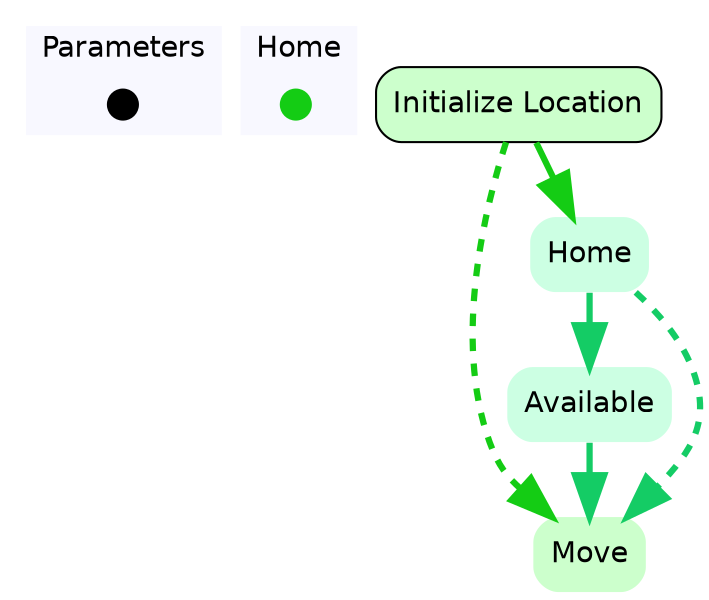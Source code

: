 digraph initializeLocation {

	subgraph clustercontextKey {
		fontname=Helvetica;
		label="Parameters";
		style="filled";
		fillcolor=ghostwhite;
		color=white;
		labeljust=l;
		contextOverview [style=filled,shape=point,fixedsize=true,width=.2,height=.2,fontcolor=white,color="black",label=""];
	}
	subgraph clusterhomeKey {
		fontname=Helvetica;
		nodesep=0.1;
		style="filled";
		fillcolor=ghostwhite;
		label="Home";
		color=white;
		labeljust=l;
		initializeLocationOverview [fontname=Helvetica,style=filled,shape=point,fixedsize=true,width=.2,height=.2,fontcolor=white,color="0.333, 0.9 , 0.8",label="",URL="home__Overview.svg"];

	}

//subgraph clusterinitializeLocation {
	//style=filled;
	//color=white;
	//fillcolor="0.0, 0.0, 0.98";
		initializeLocation [shape=box,style="rounded,filled",fontname=Helvetica,color=black,fillcolor="0.333, 0.2, 1.0",label="Initialize Location",URL="home_initializeLocation.svg"];
	initializeLocation ->  home [color="0.333, 0.9 , 0.8",penwidth=3.0,arrowsize=2.0];
		availableQuery [shape=none,style="rounded,filled",fontname=Helvetica,color="0.407, 0.2, 1.0",label="Available"];
	availableQuery ->  moveHome [color="0.407, 0.9 , 0.8",penwidth=3.0,arrowsize=2.0];
		home [shape=none,style="rounded,filled",fontname=Helvetica,color=gray,fillcolor="0.407, 0.2, 1.0",label="Home"];
	home ->  availableQuery [color="0.407, 0.9 , 0.8",penwidth=3.0,arrowsize=2.0];
		moveHome [shape=none,style="rounded,filled",fontname=Helvetica,color="0.333, 0.2, 1.0",label="Move"];
	initializeLocation ->  moveHome:nw [style=dashed,color="0.333, 0.9 , 0.8",penwidth=3.0,arrowsize=2.0];
	home -> moveHome:ne [style=dashed,color="0.407, 0.9 , 0.8",penwidth=3.0,arrowsize=2.0];
//}
}
